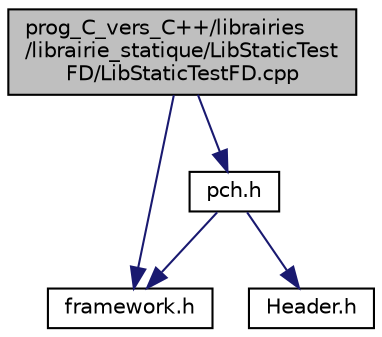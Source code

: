 digraph "prog_C_vers_C++/librairies/librairie_statique/LibStaticTestFD/LibStaticTestFD.cpp"
{
  edge [fontname="Helvetica",fontsize="10",labelfontname="Helvetica",labelfontsize="10"];
  node [fontname="Helvetica",fontsize="10",shape=record];
  Node0 [label="prog_C_vers_C++/librairies\l/librairie_statique/LibStaticTest\lFD/LibStaticTestFD.cpp",height=0.2,width=0.4,color="black", fillcolor="grey75", style="filled", fontcolor="black"];
  Node0 -> Node1 [color="midnightblue",fontsize="10",style="solid"];
  Node1 [label="pch.h",height=0.2,width=0.4,color="black", fillcolor="white", style="filled",URL="$librairie__statique_2LibStaticTestFD_2pch_8h.html"];
  Node1 -> Node2 [color="midnightblue",fontsize="10",style="solid"];
  Node2 [label="framework.h",height=0.2,width=0.4,color="black", fillcolor="white", style="filled",URL="$librairie__statique_2LibStaticTestFD_2framework_8h.html"];
  Node1 -> Node3 [color="midnightblue",fontsize="10",style="solid"];
  Node3 [label="Header.h",height=0.2,width=0.4,color="black", fillcolor="white", style="filled",URL="$prog__C__vers__C_09_09_2librairies_2librairie__statique_2LibStaticTestFD_2Header_8h.html"];
  Node0 -> Node2 [color="midnightblue",fontsize="10",style="solid"];
}
